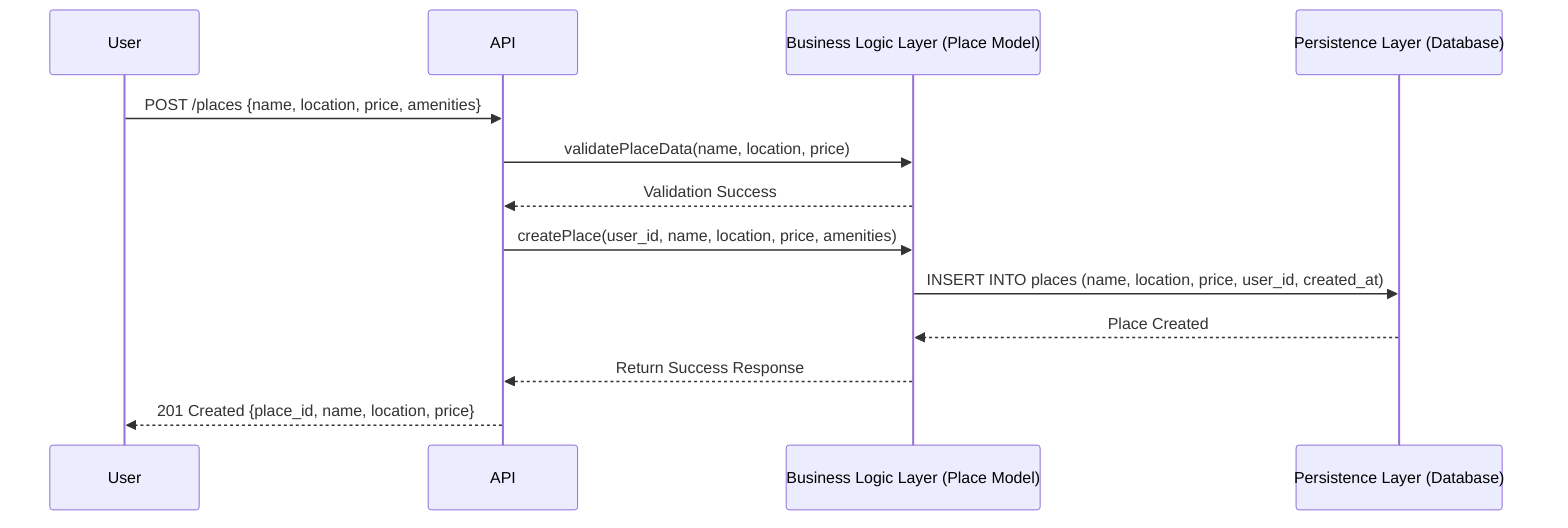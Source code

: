 %%Diagram Type

sequenceDiagram

    %%Node Layers

    participant User
    participant API
    participant BusinessLogic as Business Logic Layer (Place Model)
    participant Database as Persistence Layer (Database)

    %%Layer Relations and Link labels

    User->>API: POST /places {name, location, price, amenities}
    API->>BusinessLogic: validatePlaceData(name, location, price)
    BusinessLogic-->>API: Validation Success
    API->>BusinessLogic: createPlace(user_id, name, location, price, amenities)
    BusinessLogic->>Database: INSERT INTO places (name, location, price, user_id, created_at)
    Database-->>BusinessLogic: Place Created
    BusinessLogic-->>API: Return Success Response
    API-->>User: 201 Created {place_id, name, location, price}